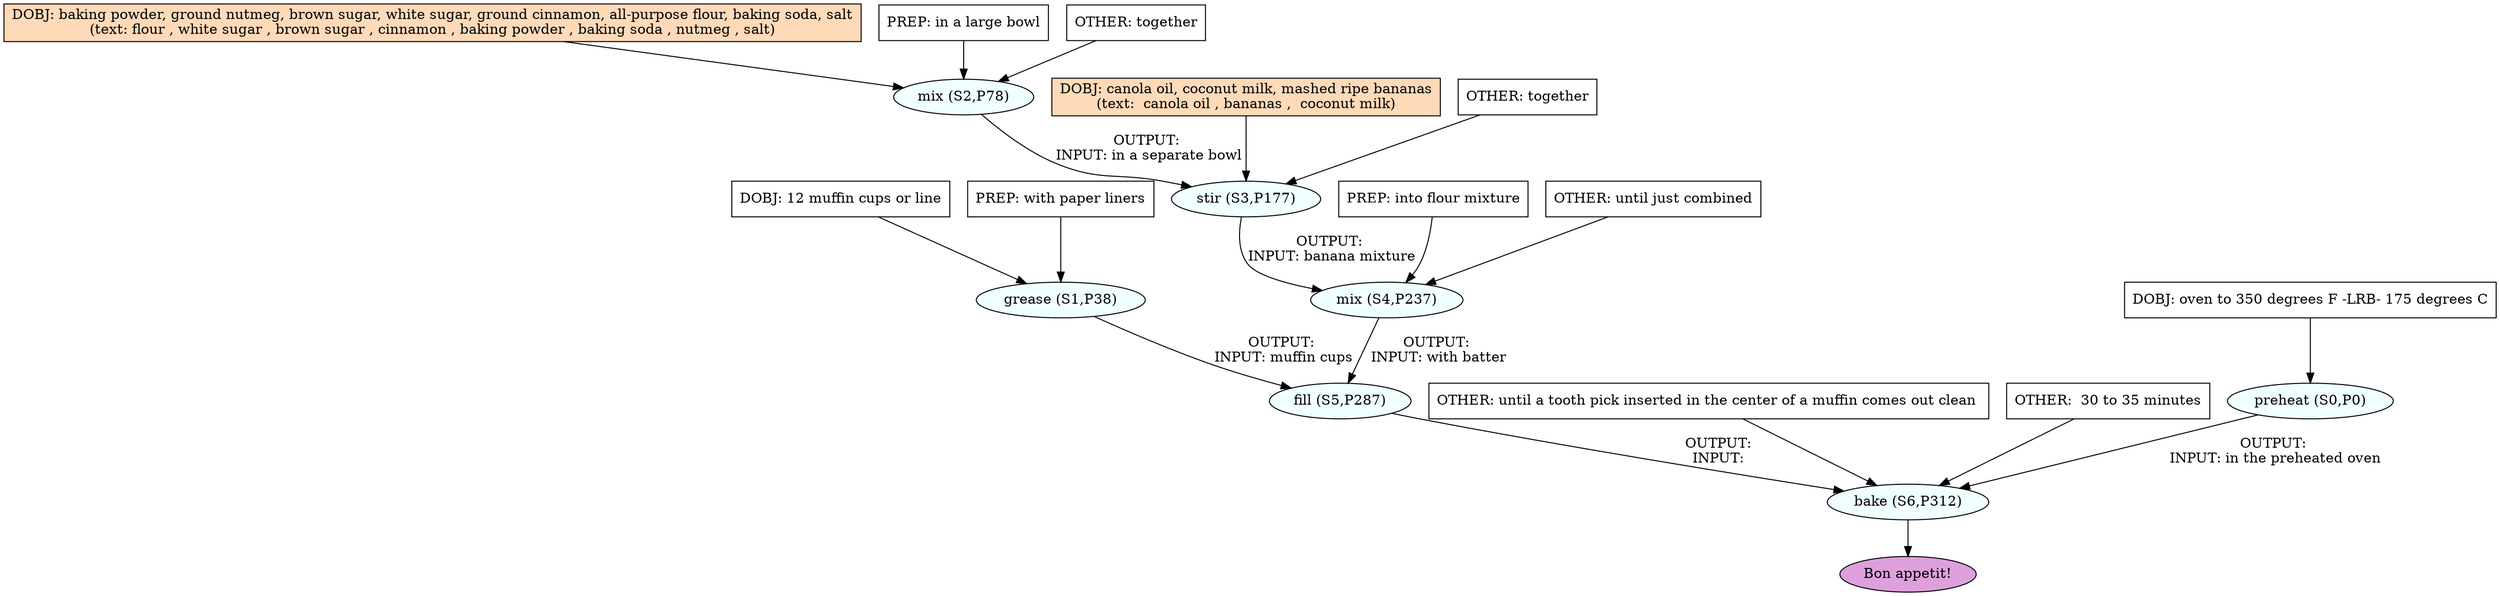 digraph recipe {
E0[label="preheat (S0,P0)", shape=oval, style=filled, fillcolor=azure]
E1[label="grease (S1,P38)", shape=oval, style=filled, fillcolor=azure]
E2[label="mix (S2,P78)", shape=oval, style=filled, fillcolor=azure]
E3[label="stir (S3,P177)", shape=oval, style=filled, fillcolor=azure]
E4[label="mix (S4,P237)", shape=oval, style=filled, fillcolor=azure]
E5[label="fill (S5,P287)", shape=oval, style=filled, fillcolor=azure]
E6[label="bake (S6,P312)", shape=oval, style=filled, fillcolor=azure]
D1[label="DOBJ: 12 muffin cups or line", shape=box, style=filled, fillcolor=white]
D1 -> E1
P1_0[label="PREP: with paper liners", shape=box, style=filled, fillcolor=white]
P1_0 -> E1
D2[label="DOBJ: baking powder, ground nutmeg, brown sugar, white sugar, ground cinnamon, all-purpose flour, baking soda, salt
(text: flour , white sugar , brown sugar , cinnamon , baking powder , baking soda , nutmeg , salt)", shape=box, style=filled, fillcolor=peachpuff]
D2 -> E2
P2_0[label="PREP: in a large bowl", shape=box, style=filled, fillcolor=white]
P2_0 -> E2
O2_0[label="OTHER: together", shape=box, style=filled, fillcolor=white]
O2_0 -> E2
D0[label="DOBJ: oven to 350 degrees F -LRB- 175 degrees C", shape=box, style=filled, fillcolor=white]
D0 -> E0
D3_ing[label="DOBJ: canola oil, coconut milk, mashed ripe bananas
(text:  canola oil , bananas ,  coconut milk)", shape=box, style=filled, fillcolor=peachpuff]
D3_ing -> E3
E2 -> E3 [label="OUTPUT: 
INPUT: in a separate bowl"]
O3_0_0[label="OTHER: together", shape=box, style=filled, fillcolor=white]
O3_0_0 -> E3
E3 -> E4 [label="OUTPUT: 
INPUT: banana mixture"]
P4_0_0[label="PREP: into flour mixture", shape=box, style=filled, fillcolor=white]
P4_0_0 -> E4
O4_0_0[label="OTHER: until just combined", shape=box, style=filled, fillcolor=white]
O4_0_0 -> E4
E1 -> E5 [label="OUTPUT: 
INPUT: muffin cups"]
E4 -> E5 [label="OUTPUT: 
INPUT: with batter"]
E5 -> E6 [label="OUTPUT: 
INPUT: "]
E0 -> E6 [label="OUTPUT: 
INPUT: in the preheated oven"]
O6_0_0[label="OTHER: until a tooth pick inserted in the center of a muffin comes out clean ", shape=box, style=filled, fillcolor=white]
O6_0_0 -> E6
O6_0_1[label="OTHER:  30 to 35 minutes", shape=box, style=filled, fillcolor=white]
O6_0_1 -> E6
EOR[label="Bon appetit!", shape=oval, style=filled, fillcolor=plum]
E6 -> EOR
}
